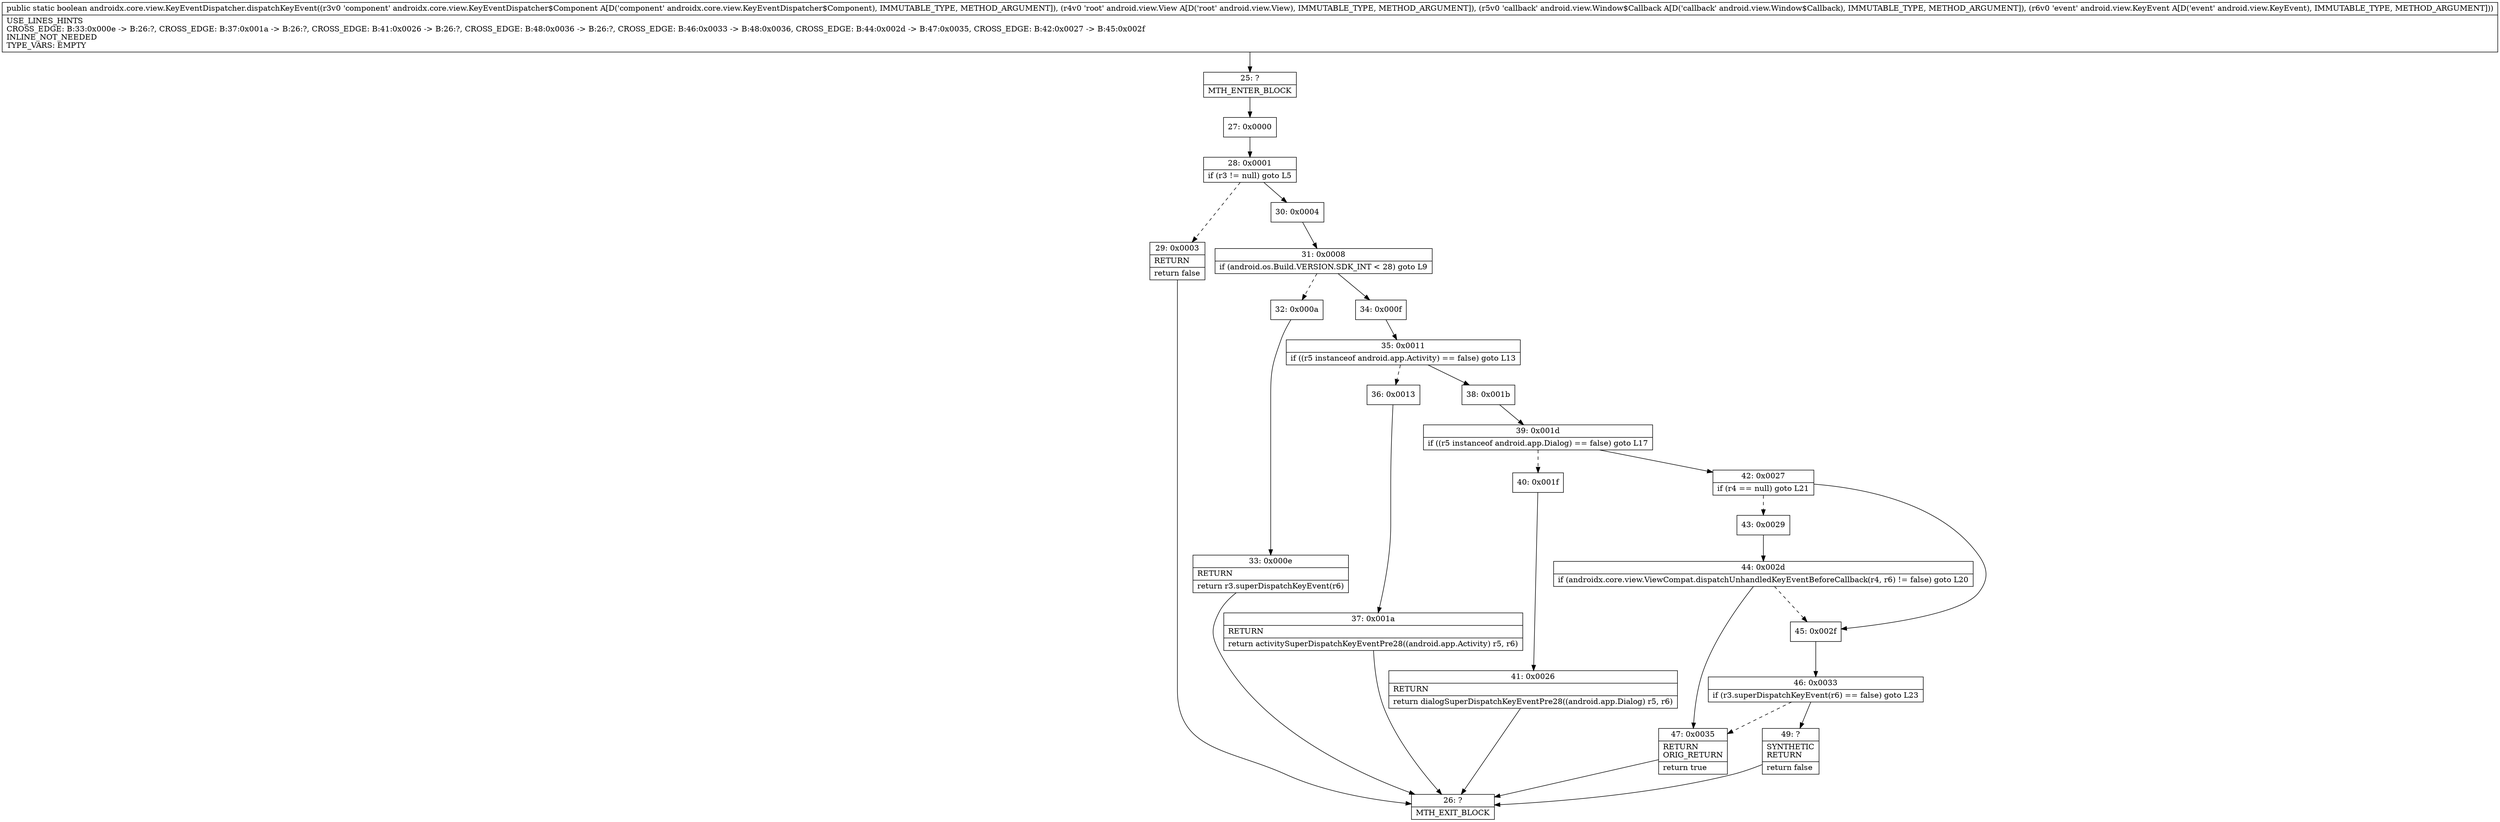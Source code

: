 digraph "CFG forandroidx.core.view.KeyEventDispatcher.dispatchKeyEvent(Landroidx\/core\/view\/KeyEventDispatcher$Component;Landroid\/view\/View;Landroid\/view\/Window$Callback;Landroid\/view\/KeyEvent;)Z" {
Node_25 [shape=record,label="{25\:\ ?|MTH_ENTER_BLOCK\l}"];
Node_27 [shape=record,label="{27\:\ 0x0000}"];
Node_28 [shape=record,label="{28\:\ 0x0001|if (r3 != null) goto L5\l}"];
Node_29 [shape=record,label="{29\:\ 0x0003|RETURN\l|return false\l}"];
Node_26 [shape=record,label="{26\:\ ?|MTH_EXIT_BLOCK\l}"];
Node_30 [shape=record,label="{30\:\ 0x0004}"];
Node_31 [shape=record,label="{31\:\ 0x0008|if (android.os.Build.VERSION.SDK_INT \< 28) goto L9\l}"];
Node_32 [shape=record,label="{32\:\ 0x000a}"];
Node_33 [shape=record,label="{33\:\ 0x000e|RETURN\l|return r3.superDispatchKeyEvent(r6)\l}"];
Node_34 [shape=record,label="{34\:\ 0x000f}"];
Node_35 [shape=record,label="{35\:\ 0x0011|if ((r5 instanceof android.app.Activity) == false) goto L13\l}"];
Node_36 [shape=record,label="{36\:\ 0x0013}"];
Node_37 [shape=record,label="{37\:\ 0x001a|RETURN\l|return activitySuperDispatchKeyEventPre28((android.app.Activity) r5, r6)\l}"];
Node_38 [shape=record,label="{38\:\ 0x001b}"];
Node_39 [shape=record,label="{39\:\ 0x001d|if ((r5 instanceof android.app.Dialog) == false) goto L17\l}"];
Node_40 [shape=record,label="{40\:\ 0x001f}"];
Node_41 [shape=record,label="{41\:\ 0x0026|RETURN\l|return dialogSuperDispatchKeyEventPre28((android.app.Dialog) r5, r6)\l}"];
Node_42 [shape=record,label="{42\:\ 0x0027|if (r4 == null) goto L21\l}"];
Node_43 [shape=record,label="{43\:\ 0x0029}"];
Node_44 [shape=record,label="{44\:\ 0x002d|if (androidx.core.view.ViewCompat.dispatchUnhandledKeyEventBeforeCallback(r4, r6) != false) goto L20\l}"];
Node_47 [shape=record,label="{47\:\ 0x0035|RETURN\lORIG_RETURN\l|return true\l}"];
Node_45 [shape=record,label="{45\:\ 0x002f}"];
Node_46 [shape=record,label="{46\:\ 0x0033|if (r3.superDispatchKeyEvent(r6) == false) goto L23\l}"];
Node_49 [shape=record,label="{49\:\ ?|SYNTHETIC\lRETURN\l|return false\l}"];
MethodNode[shape=record,label="{public static boolean androidx.core.view.KeyEventDispatcher.dispatchKeyEvent((r3v0 'component' androidx.core.view.KeyEventDispatcher$Component A[D('component' androidx.core.view.KeyEventDispatcher$Component), IMMUTABLE_TYPE, METHOD_ARGUMENT]), (r4v0 'root' android.view.View A[D('root' android.view.View), IMMUTABLE_TYPE, METHOD_ARGUMENT]), (r5v0 'callback' android.view.Window$Callback A[D('callback' android.view.Window$Callback), IMMUTABLE_TYPE, METHOD_ARGUMENT]), (r6v0 'event' android.view.KeyEvent A[D('event' android.view.KeyEvent), IMMUTABLE_TYPE, METHOD_ARGUMENT]))  | USE_LINES_HINTS\lCROSS_EDGE: B:33:0x000e \-\> B:26:?, CROSS_EDGE: B:37:0x001a \-\> B:26:?, CROSS_EDGE: B:41:0x0026 \-\> B:26:?, CROSS_EDGE: B:48:0x0036 \-\> B:26:?, CROSS_EDGE: B:46:0x0033 \-\> B:48:0x0036, CROSS_EDGE: B:44:0x002d \-\> B:47:0x0035, CROSS_EDGE: B:42:0x0027 \-\> B:45:0x002f\lINLINE_NOT_NEEDED\lTYPE_VARS: EMPTY\l}"];
MethodNode -> Node_25;Node_25 -> Node_27;
Node_27 -> Node_28;
Node_28 -> Node_29[style=dashed];
Node_28 -> Node_30;
Node_29 -> Node_26;
Node_30 -> Node_31;
Node_31 -> Node_32[style=dashed];
Node_31 -> Node_34;
Node_32 -> Node_33;
Node_33 -> Node_26;
Node_34 -> Node_35;
Node_35 -> Node_36[style=dashed];
Node_35 -> Node_38;
Node_36 -> Node_37;
Node_37 -> Node_26;
Node_38 -> Node_39;
Node_39 -> Node_40[style=dashed];
Node_39 -> Node_42;
Node_40 -> Node_41;
Node_41 -> Node_26;
Node_42 -> Node_43[style=dashed];
Node_42 -> Node_45;
Node_43 -> Node_44;
Node_44 -> Node_45[style=dashed];
Node_44 -> Node_47;
Node_47 -> Node_26;
Node_45 -> Node_46;
Node_46 -> Node_47[style=dashed];
Node_46 -> Node_49;
Node_49 -> Node_26;
}

